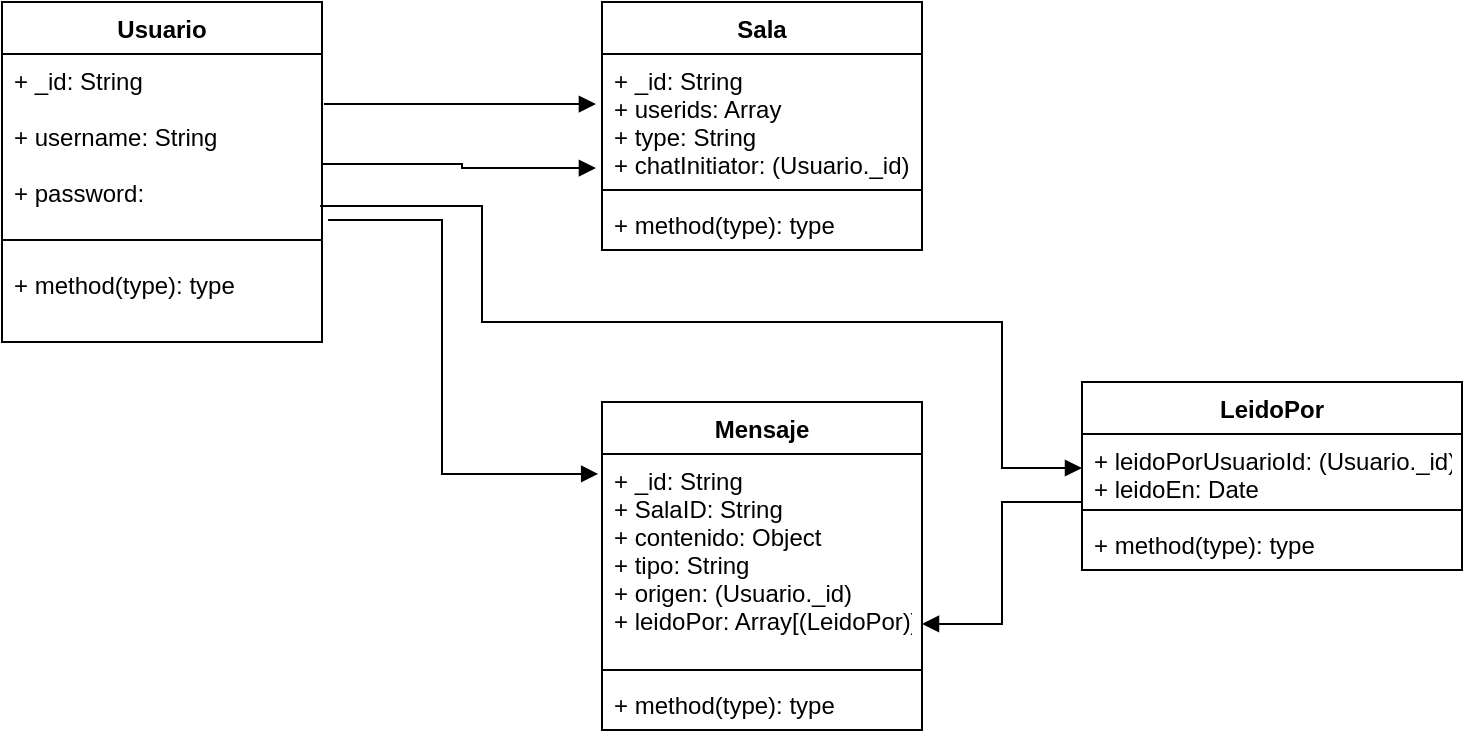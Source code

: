 <mxfile version="17.2.4" type="device"><diagram name="Page-1" id="6133507b-19e7-1e82-6fc7-422aa6c4b21f"><mxGraphModel dx="1662" dy="903" grid="1" gridSize="10" guides="1" tooltips="1" connect="1" arrows="1" fold="1" page="1" pageScale="1" pageWidth="1100" pageHeight="850" background="none" math="0" shadow="0"><root><mxCell id="0"/><mxCell id="1" parent="0"/><mxCell id="IvVN1t_s66cC6jmgCWHG-1" value="Usuario" style="swimlane;fontStyle=1;align=center;verticalAlign=top;childLayout=stackLayout;horizontal=1;startSize=26;horizontalStack=0;resizeParent=1;resizeParentMax=0;resizeLast=0;collapsible=1;marginBottom=0;" vertex="1" parent="1"><mxGeometry x="20" y="30" width="160" height="170" as="geometry"/></mxCell><mxCell id="IvVN1t_s66cC6jmgCWHG-2" value="+ _id: String&#10;&#10;+ username: String&#10;&#10;+ password: &#10;" style="text;strokeColor=none;fillColor=none;align=left;verticalAlign=top;spacingLeft=4;spacingRight=4;overflow=hidden;rotatable=0;points=[[0,0.5],[1,0.5]];portConstraint=eastwest;" vertex="1" parent="IvVN1t_s66cC6jmgCWHG-1"><mxGeometry y="26" width="160" height="84" as="geometry"/></mxCell><mxCell id="IvVN1t_s66cC6jmgCWHG-3" value="" style="line;strokeWidth=1;fillColor=none;align=left;verticalAlign=middle;spacingTop=-1;spacingLeft=3;spacingRight=3;rotatable=0;labelPosition=right;points=[];portConstraint=eastwest;" vertex="1" parent="IvVN1t_s66cC6jmgCWHG-1"><mxGeometry y="110" width="160" height="18" as="geometry"/></mxCell><mxCell id="IvVN1t_s66cC6jmgCWHG-4" value="+ method(type): type" style="text;strokeColor=none;fillColor=none;align=left;verticalAlign=top;spacingLeft=4;spacingRight=4;overflow=hidden;rotatable=0;points=[[0,0.5],[1,0.5]];portConstraint=eastwest;" vertex="1" parent="IvVN1t_s66cC6jmgCWHG-1"><mxGeometry y="128" width="160" height="42" as="geometry"/></mxCell><mxCell id="IvVN1t_s66cC6jmgCWHG-5" value="Sala" style="swimlane;fontStyle=1;align=center;verticalAlign=top;childLayout=stackLayout;horizontal=1;startSize=26;horizontalStack=0;resizeParent=1;resizeParentMax=0;resizeLast=0;collapsible=1;marginBottom=0;" vertex="1" parent="1"><mxGeometry x="320" y="30" width="160" height="124" as="geometry"/></mxCell><mxCell id="IvVN1t_s66cC6jmgCWHG-6" value="+ _id: String&#10;+ userids: Array&#10;+ type: String&#10;+ chatInitiator: (Usuario._id)" style="text;strokeColor=none;fillColor=none;align=left;verticalAlign=top;spacingLeft=4;spacingRight=4;overflow=hidden;rotatable=0;points=[[0,0.5],[1,0.5]];portConstraint=eastwest;" vertex="1" parent="IvVN1t_s66cC6jmgCWHG-5"><mxGeometry y="26" width="160" height="64" as="geometry"/></mxCell><mxCell id="IvVN1t_s66cC6jmgCWHG-7" value="" style="line;strokeWidth=1;fillColor=none;align=left;verticalAlign=middle;spacingTop=-1;spacingLeft=3;spacingRight=3;rotatable=0;labelPosition=right;points=[];portConstraint=eastwest;" vertex="1" parent="IvVN1t_s66cC6jmgCWHG-5"><mxGeometry y="90" width="160" height="8" as="geometry"/></mxCell><mxCell id="IvVN1t_s66cC6jmgCWHG-8" value="+ method(type): type" style="text;strokeColor=none;fillColor=none;align=left;verticalAlign=top;spacingLeft=4;spacingRight=4;overflow=hidden;rotatable=0;points=[[0,0.5],[1,0.5]];portConstraint=eastwest;" vertex="1" parent="IvVN1t_s66cC6jmgCWHG-5"><mxGeometry y="98" width="160" height="26" as="geometry"/></mxCell><mxCell id="IvVN1t_s66cC6jmgCWHG-9" value="LeidoPor" style="swimlane;fontStyle=1;align=center;verticalAlign=top;childLayout=stackLayout;horizontal=1;startSize=26;horizontalStack=0;resizeParent=1;resizeParentMax=0;resizeLast=0;collapsible=1;marginBottom=0;" vertex="1" parent="1"><mxGeometry x="560" y="220" width="190" height="94" as="geometry"/></mxCell><mxCell id="IvVN1t_s66cC6jmgCWHG-10" value="+ leidoPorUsuarioId: (Usuario._id)&#10;+ leidoEn: Date" style="text;strokeColor=none;fillColor=none;align=left;verticalAlign=top;spacingLeft=4;spacingRight=4;overflow=hidden;rotatable=0;points=[[0,0.5],[1,0.5]];portConstraint=eastwest;" vertex="1" parent="IvVN1t_s66cC6jmgCWHG-9"><mxGeometry y="26" width="190" height="34" as="geometry"/></mxCell><mxCell id="IvVN1t_s66cC6jmgCWHG-11" value="" style="line;strokeWidth=1;fillColor=none;align=left;verticalAlign=middle;spacingTop=-1;spacingLeft=3;spacingRight=3;rotatable=0;labelPosition=right;points=[];portConstraint=eastwest;" vertex="1" parent="IvVN1t_s66cC6jmgCWHG-9"><mxGeometry y="60" width="190" height="8" as="geometry"/></mxCell><mxCell id="IvVN1t_s66cC6jmgCWHG-12" value="+ method(type): type" style="text;strokeColor=none;fillColor=none;align=left;verticalAlign=top;spacingLeft=4;spacingRight=4;overflow=hidden;rotatable=0;points=[[0,0.5],[1,0.5]];portConstraint=eastwest;" vertex="1" parent="IvVN1t_s66cC6jmgCWHG-9"><mxGeometry y="68" width="190" height="26" as="geometry"/></mxCell><mxCell id="IvVN1t_s66cC6jmgCWHG-17" value="&lt;br&gt;" style="endArrow=block;endFill=1;html=1;edgeStyle=orthogonalEdgeStyle;align=left;verticalAlign=top;rounded=0;entryX=-0.019;entryY=0.891;entryDx=0;entryDy=0;entryPerimeter=0;exitX=1;exitY=0.655;exitDx=0;exitDy=0;exitPerimeter=0;" edge="1" parent="1" source="IvVN1t_s66cC6jmgCWHG-2" target="IvVN1t_s66cC6jmgCWHG-6"><mxGeometry x="-1" relative="1" as="geometry"><mxPoint x="70" y="270" as="sourcePoint"/><mxPoint x="230" y="270" as="targetPoint"/></mxGeometry></mxCell><mxCell id="IvVN1t_s66cC6jmgCWHG-24" value="" style="endArrow=block;endFill=1;html=1;edgeStyle=orthogonalEdgeStyle;align=left;verticalAlign=top;rounded=0;exitX=0.994;exitY=0.905;exitDx=0;exitDy=0;exitPerimeter=0;entryX=0;entryY=0.5;entryDx=0;entryDy=0;" edge="1" parent="1" source="IvVN1t_s66cC6jmgCWHG-2" target="IvVN1t_s66cC6jmgCWHG-10"><mxGeometry x="-1" relative="1" as="geometry"><mxPoint x="250" y="390" as="sourcePoint"/><mxPoint x="200" y="343" as="targetPoint"/><Array as="points"><mxPoint x="260" y="132"/><mxPoint x="260" y="190"/><mxPoint x="520" y="190"/><mxPoint x="520" y="263"/></Array></mxGeometry></mxCell><mxCell id="IvVN1t_s66cC6jmgCWHG-26" value="" style="endArrow=block;endFill=1;html=1;edgeStyle=orthogonalEdgeStyle;align=left;verticalAlign=top;rounded=0;entryX=-0.019;entryY=0.391;entryDx=0;entryDy=0;entryPerimeter=0;exitX=1.006;exitY=0.298;exitDx=0;exitDy=0;exitPerimeter=0;" edge="1" parent="1" source="IvVN1t_s66cC6jmgCWHG-2" target="IvVN1t_s66cC6jmgCWHG-6"><mxGeometry x="-1" relative="1" as="geometry"><mxPoint x="200" y="50" as="sourcePoint"/><mxPoint x="360" y="50" as="targetPoint"/></mxGeometry></mxCell><mxCell id="IvVN1t_s66cC6jmgCWHG-29" value="Mensaje" style="swimlane;fontStyle=1;align=center;verticalAlign=top;childLayout=stackLayout;horizontal=1;startSize=26;horizontalStack=0;resizeParent=1;resizeParentMax=0;resizeLast=0;collapsible=1;marginBottom=0;" vertex="1" parent="1"><mxGeometry x="320" y="230" width="160" height="164" as="geometry"/></mxCell><mxCell id="IvVN1t_s66cC6jmgCWHG-30" value="+ _id: String&#10;+ SalaID: String&#10;+ contenido: Object&#10;+ tipo: String&#10;+ origen: (Usuario._id)&#10;+ leidoPor: Array[(LeidoPor)]&#10;" style="text;strokeColor=none;fillColor=none;align=left;verticalAlign=top;spacingLeft=4;spacingRight=4;overflow=hidden;rotatable=0;points=[[0,0.5],[1,0.5]];portConstraint=eastwest;" vertex="1" parent="IvVN1t_s66cC6jmgCWHG-29"><mxGeometry y="26" width="160" height="104" as="geometry"/></mxCell><mxCell id="IvVN1t_s66cC6jmgCWHG-31" value="" style="line;strokeWidth=1;fillColor=none;align=left;verticalAlign=middle;spacingTop=-1;spacingLeft=3;spacingRight=3;rotatable=0;labelPosition=right;points=[];portConstraint=eastwest;" vertex="1" parent="IvVN1t_s66cC6jmgCWHG-29"><mxGeometry y="130" width="160" height="8" as="geometry"/></mxCell><mxCell id="IvVN1t_s66cC6jmgCWHG-32" value="+ method(type): type" style="text;strokeColor=none;fillColor=none;align=left;verticalAlign=top;spacingLeft=4;spacingRight=4;overflow=hidden;rotatable=0;points=[[0,0.5],[1,0.5]];portConstraint=eastwest;" vertex="1" parent="IvVN1t_s66cC6jmgCWHG-29"><mxGeometry y="138" width="160" height="26" as="geometry"/></mxCell><mxCell id="IvVN1t_s66cC6jmgCWHG-33" value="" style="endArrow=block;endFill=1;html=1;edgeStyle=orthogonalEdgeStyle;align=left;verticalAlign=top;rounded=0;exitX=1.019;exitY=0.988;exitDx=0;exitDy=0;exitPerimeter=0;entryX=-0.012;entryY=0.096;entryDx=0;entryDy=0;entryPerimeter=0;" edge="1" parent="1" source="IvVN1t_s66cC6jmgCWHG-2" target="IvVN1t_s66cC6jmgCWHG-30"><mxGeometry x="-1" relative="1" as="geometry"><mxPoint x="90" y="266.5" as="sourcePoint"/><mxPoint x="250" y="266.5" as="targetPoint"/><Array as="points"><mxPoint x="240" y="139"/><mxPoint x="240" y="266"/></Array></mxGeometry></mxCell><mxCell id="IvVN1t_s66cC6jmgCWHG-35" value="" style="endArrow=block;endFill=1;html=1;edgeStyle=orthogonalEdgeStyle;align=left;verticalAlign=top;rounded=0;exitX=0;exitY=1;exitDx=0;exitDy=0;exitPerimeter=0;entryX=1;entryY=0.817;entryDx=0;entryDy=0;entryPerimeter=0;" edge="1" parent="1" source="IvVN1t_s66cC6jmgCWHG-10" target="IvVN1t_s66cC6jmgCWHG-30"><mxGeometry x="-1" relative="1" as="geometry"><mxPoint x="560" y="370" as="sourcePoint"/><mxPoint x="720" y="370" as="targetPoint"/><Array as="points"><mxPoint x="520" y="280"/><mxPoint x="520" y="341"/></Array></mxGeometry></mxCell></root></mxGraphModel></diagram></mxfile>